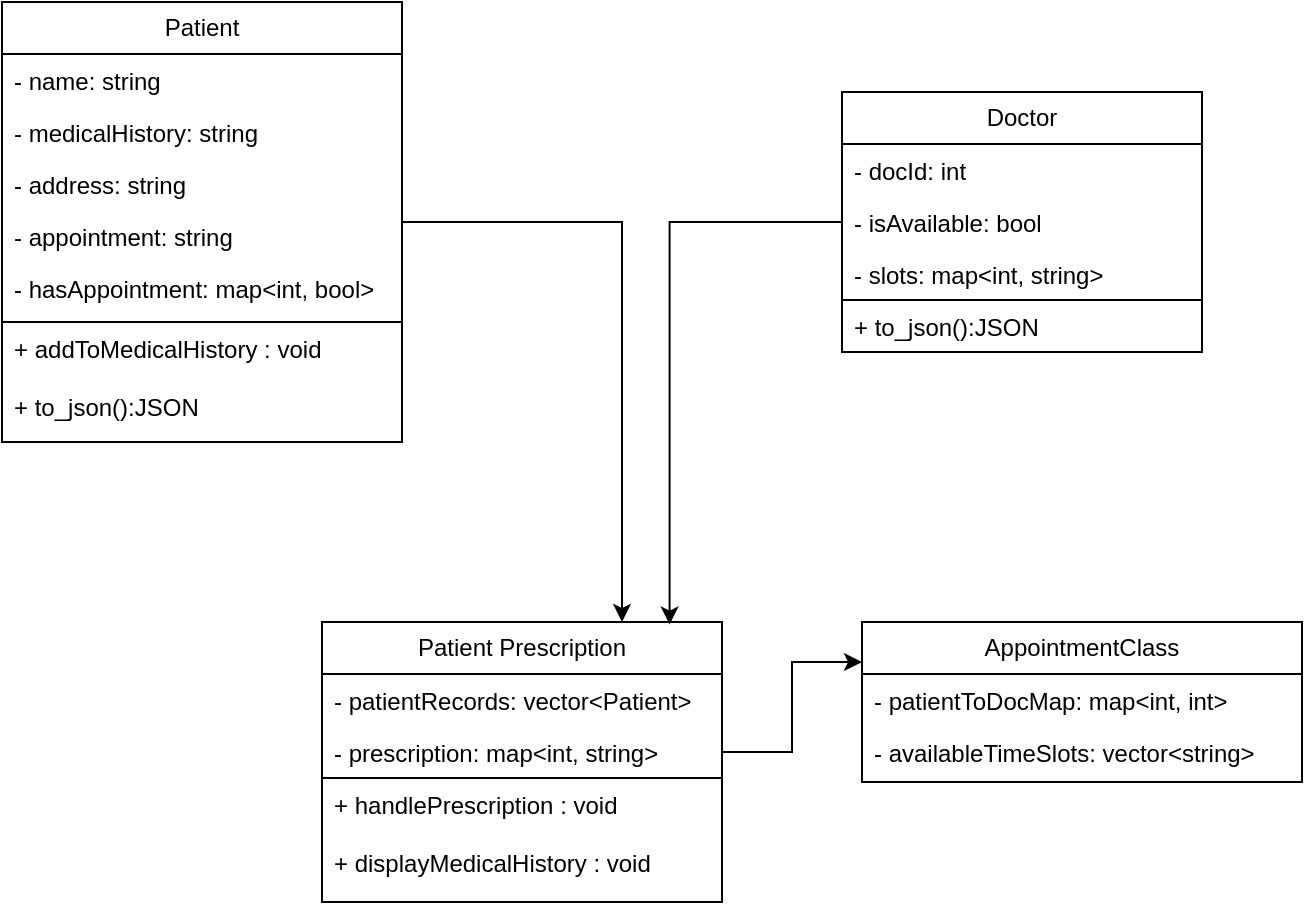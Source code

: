 <mxfile version="25.0.3">
  <diagram name="Page-1" id="ZNGoWfoxRh6hzz2kLMLL">
    <mxGraphModel dx="1140" dy="618" grid="1" gridSize="10" guides="1" tooltips="1" connect="1" arrows="1" fold="1" page="1" pageScale="1" pageWidth="850" pageHeight="1100" math="0" shadow="0">
      <root>
        <mxCell id="0" />
        <mxCell id="1" parent="0" />
        <mxCell id="oqSm1qBfENjSBjhbsqZM-37" value="Patient" style="swimlane;fontStyle=0;childLayout=stackLayout;horizontal=1;startSize=26;fillColor=none;horizontalStack=0;resizeParent=1;resizeParentMax=0;resizeLast=0;collapsible=1;marginBottom=0;whiteSpace=wrap;html=1;swimlaneLine=1;" vertex="1" parent="1">
          <mxGeometry x="130" y="40" width="200" height="220" as="geometry" />
        </mxCell>
        <mxCell id="oqSm1qBfENjSBjhbsqZM-38" value="- name: string" style="text;strokeColor=none;fillColor=none;align=left;verticalAlign=top;spacingLeft=4;spacingRight=4;overflow=hidden;rotatable=0;points=[[0,0.5],[1,0.5]];portConstraint=eastwest;whiteSpace=wrap;html=1;" vertex="1" parent="oqSm1qBfENjSBjhbsqZM-37">
          <mxGeometry y="26" width="200" height="26" as="geometry" />
        </mxCell>
        <mxCell id="oqSm1qBfENjSBjhbsqZM-39" value="- medicalHistory: string " style="text;strokeColor=none;fillColor=none;align=left;verticalAlign=top;spacingLeft=4;spacingRight=4;overflow=hidden;rotatable=0;points=[[0,0.5],[1,0.5]];portConstraint=eastwest;whiteSpace=wrap;html=1;" vertex="1" parent="oqSm1qBfENjSBjhbsqZM-37">
          <mxGeometry y="52" width="200" height="26" as="geometry" />
        </mxCell>
        <mxCell id="oqSm1qBfENjSBjhbsqZM-40" value="- address: string" style="text;strokeColor=none;fillColor=none;align=left;verticalAlign=top;spacingLeft=4;spacingRight=4;overflow=hidden;rotatable=0;points=[[0,0.5],[1,0.5]];portConstraint=eastwest;whiteSpace=wrap;html=1;" vertex="1" parent="oqSm1qBfENjSBjhbsqZM-37">
          <mxGeometry y="78" width="200" height="26" as="geometry" />
        </mxCell>
        <mxCell id="oqSm1qBfENjSBjhbsqZM-41" value="- appointment: string" style="text;strokeColor=none;fillColor=none;align=left;verticalAlign=top;spacingLeft=4;spacingRight=4;overflow=hidden;rotatable=0;points=[[0,0.5],[1,0.5]];portConstraint=eastwest;whiteSpace=wrap;html=1;" vertex="1" parent="oqSm1qBfENjSBjhbsqZM-37">
          <mxGeometry y="104" width="200" height="26" as="geometry" />
        </mxCell>
        <mxCell id="oqSm1qBfENjSBjhbsqZM-42" value="- hasAppointment: map&amp;lt;int, bool&amp;gt;" style="text;strokeColor=none;fillColor=none;align=left;verticalAlign=top;spacingLeft=4;spacingRight=4;overflow=hidden;rotatable=0;points=[[0,0.5],[1,0.5]];portConstraint=eastwest;whiteSpace=wrap;html=1;" vertex="1" parent="oqSm1qBfENjSBjhbsqZM-37">
          <mxGeometry y="130" width="200" height="30" as="geometry" />
        </mxCell>
        <mxCell id="oqSm1qBfENjSBjhbsqZM-44" value="&lt;div&gt;+ addToMedicalHistory : void&lt;/div&gt;&lt;div&gt;&lt;br&gt;&lt;/div&gt;&lt;div&gt;+ to_json():JSON &lt;/div&gt;" style="text;align=left;verticalAlign=top;spacingLeft=4;spacingRight=4;overflow=hidden;rotatable=0;points=[[0,0.5],[1,0.5]];portConstraint=eastwest;whiteSpace=wrap;html=1;glass=0;rounded=0;strokeColor=default;shadow=0;perimeterSpacing=10;strokeWidth=1;" vertex="1" parent="oqSm1qBfENjSBjhbsqZM-37">
          <mxGeometry y="160" width="200" height="60" as="geometry" />
        </mxCell>
        <mxCell id="oqSm1qBfENjSBjhbsqZM-54" value="Doctor" style="swimlane;fontStyle=0;childLayout=stackLayout;horizontal=1;startSize=26;fillColor=none;horizontalStack=0;resizeParent=1;resizeParentMax=0;resizeLast=0;collapsible=1;marginBottom=0;whiteSpace=wrap;html=1;" vertex="1" parent="1">
          <mxGeometry x="550" y="85" width="180" height="130" as="geometry" />
        </mxCell>
        <mxCell id="oqSm1qBfENjSBjhbsqZM-55" value="- docId: int " style="text;strokeColor=none;fillColor=none;align=left;verticalAlign=top;spacingLeft=4;spacingRight=4;overflow=hidden;rotatable=0;points=[[0,0.5],[1,0.5]];portConstraint=eastwest;whiteSpace=wrap;html=1;" vertex="1" parent="oqSm1qBfENjSBjhbsqZM-54">
          <mxGeometry y="26" width="180" height="26" as="geometry" />
        </mxCell>
        <mxCell id="oqSm1qBfENjSBjhbsqZM-56" value="- isAvailable: bool" style="text;strokeColor=none;fillColor=none;align=left;verticalAlign=top;spacingLeft=4;spacingRight=4;overflow=hidden;rotatable=0;points=[[0,0.5],[1,0.5]];portConstraint=eastwest;whiteSpace=wrap;html=1;" vertex="1" parent="oqSm1qBfENjSBjhbsqZM-54">
          <mxGeometry y="52" width="180" height="26" as="geometry" />
        </mxCell>
        <mxCell id="oqSm1qBfENjSBjhbsqZM-58" value="- slots: map&amp;lt;int, string&amp;gt;" style="text;strokeColor=none;fillColor=none;align=left;verticalAlign=top;spacingLeft=4;spacingRight=4;overflow=hidden;rotatable=0;points=[[0,0.5],[1,0.5]];portConstraint=eastwest;whiteSpace=wrap;html=1;" vertex="1" parent="oqSm1qBfENjSBjhbsqZM-54">
          <mxGeometry y="78" width="180" height="26" as="geometry" />
        </mxCell>
        <mxCell id="oqSm1qBfENjSBjhbsqZM-57" value="+ to_json():JSON" style="text;strokeColor=default;fillColor=none;align=left;verticalAlign=top;spacingLeft=4;spacingRight=4;overflow=hidden;rotatable=0;points=[[0,0.5],[1,0.5]];portConstraint=eastwest;whiteSpace=wrap;html=1;" vertex="1" parent="oqSm1qBfENjSBjhbsqZM-54">
          <mxGeometry y="104" width="180" height="26" as="geometry" />
        </mxCell>
        <mxCell id="oqSm1qBfENjSBjhbsqZM-60" value="AppointmentClass" style="swimlane;fontStyle=0;childLayout=stackLayout;horizontal=1;startSize=26;fillColor=none;horizontalStack=0;resizeParent=1;resizeParentMax=0;resizeLast=0;collapsible=1;marginBottom=0;whiteSpace=wrap;html=1;" vertex="1" parent="1">
          <mxGeometry x="560" y="350" width="220" height="80" as="geometry" />
        </mxCell>
        <mxCell id="oqSm1qBfENjSBjhbsqZM-61" value="- patientToDocMap: map&amp;lt;int, int&amp;gt;" style="text;strokeColor=none;fillColor=none;align=left;verticalAlign=top;spacingLeft=4;spacingRight=4;overflow=hidden;rotatable=0;points=[[0,0.5],[1,0.5]];portConstraint=eastwest;whiteSpace=wrap;html=1;" vertex="1" parent="oqSm1qBfENjSBjhbsqZM-60">
          <mxGeometry y="26" width="220" height="26" as="geometry" />
        </mxCell>
        <mxCell id="oqSm1qBfENjSBjhbsqZM-62" value="- availableTimeSlots: vector&amp;lt;string&amp;gt; " style="text;strokeColor=none;fillColor=none;align=left;verticalAlign=top;spacingLeft=4;spacingRight=4;overflow=hidden;rotatable=0;points=[[0,0.5],[1,0.5]];portConstraint=eastwest;whiteSpace=wrap;html=1;" vertex="1" parent="oqSm1qBfENjSBjhbsqZM-60">
          <mxGeometry y="52" width="220" height="28" as="geometry" />
        </mxCell>
        <mxCell id="oqSm1qBfENjSBjhbsqZM-66" value="Patient Prescription" style="swimlane;fontStyle=0;childLayout=stackLayout;horizontal=1;startSize=26;fillColor=none;horizontalStack=0;resizeParent=1;resizeParentMax=0;resizeLast=0;collapsible=1;marginBottom=0;whiteSpace=wrap;html=1;" vertex="1" parent="1">
          <mxGeometry x="290" y="350" width="200" height="140" as="geometry" />
        </mxCell>
        <mxCell id="oqSm1qBfENjSBjhbsqZM-67" value="- patientRecords: vector&amp;lt;Patient&amp;gt;" style="text;strokeColor=none;fillColor=none;align=left;verticalAlign=top;spacingLeft=4;spacingRight=4;overflow=hidden;rotatable=0;points=[[0,0.5],[1,0.5]];portConstraint=eastwest;whiteSpace=wrap;html=1;" vertex="1" parent="oqSm1qBfENjSBjhbsqZM-66">
          <mxGeometry y="26" width="200" height="26" as="geometry" />
        </mxCell>
        <mxCell id="oqSm1qBfENjSBjhbsqZM-68" value="- prescription: map&amp;lt;int, string&amp;gt; " style="text;strokeColor=none;fillColor=none;align=left;verticalAlign=top;spacingLeft=4;spacingRight=4;overflow=hidden;rotatable=0;points=[[0,0.5],[1,0.5]];portConstraint=eastwest;whiteSpace=wrap;html=1;gradientColor=none;" vertex="1" parent="oqSm1qBfENjSBjhbsqZM-66">
          <mxGeometry y="52" width="200" height="26" as="geometry" />
        </mxCell>
        <mxCell id="oqSm1qBfENjSBjhbsqZM-69" value="&lt;div&gt;+ handlePrescription : void&lt;/div&gt;&lt;div&gt;&lt;br&gt;&lt;/div&gt;&lt;div&gt;+ displayMedicalHistory : void&lt;/div&gt;" style="text;strokeColor=default;fillColor=none;align=left;verticalAlign=top;spacingLeft=4;spacingRight=4;overflow=hidden;rotatable=0;points=[[0,0.5],[1,0.5]];portConstraint=eastwest;whiteSpace=wrap;html=1;perimeterSpacing=0;" vertex="1" parent="oqSm1qBfENjSBjhbsqZM-66">
          <mxGeometry y="78" width="200" height="62" as="geometry" />
        </mxCell>
        <mxCell id="oqSm1qBfENjSBjhbsqZM-72" style="edgeStyle=orthogonalEdgeStyle;rounded=0;orthogonalLoop=1;jettySize=auto;html=1;exitX=1;exitY=0.5;exitDx=0;exitDy=0;entryX=0.75;entryY=0;entryDx=0;entryDy=0;" edge="1" parent="1" source="oqSm1qBfENjSBjhbsqZM-37" target="oqSm1qBfENjSBjhbsqZM-66">
          <mxGeometry relative="1" as="geometry" />
        </mxCell>
        <mxCell id="oqSm1qBfENjSBjhbsqZM-73" style="edgeStyle=orthogonalEdgeStyle;rounded=0;orthogonalLoop=1;jettySize=auto;html=1;exitX=1;exitY=0.5;exitDx=0;exitDy=0;entryX=0;entryY=0.25;entryDx=0;entryDy=0;" edge="1" parent="1" source="oqSm1qBfENjSBjhbsqZM-68" target="oqSm1qBfENjSBjhbsqZM-60">
          <mxGeometry relative="1" as="geometry" />
        </mxCell>
        <mxCell id="oqSm1qBfENjSBjhbsqZM-74" style="edgeStyle=orthogonalEdgeStyle;rounded=0;orthogonalLoop=1;jettySize=auto;html=1;entryX=0.869;entryY=0.009;entryDx=0;entryDy=0;entryPerimeter=0;" edge="1" parent="1" source="oqSm1qBfENjSBjhbsqZM-54" target="oqSm1qBfENjSBjhbsqZM-66">
          <mxGeometry relative="1" as="geometry" />
        </mxCell>
      </root>
    </mxGraphModel>
  </diagram>
</mxfile>
